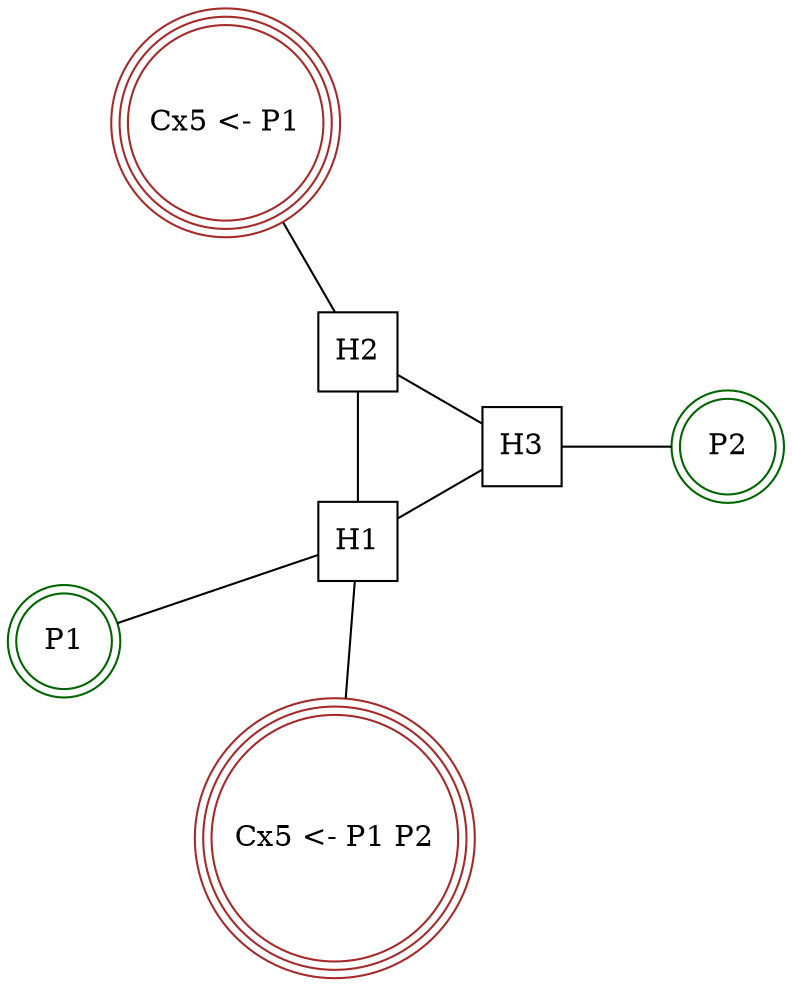 digraph finite_state_machine {
	layout="circo"
	edge [ arrowhead=none ];

	subgraph hubs { // all hubs should be listed here
		// hub nodes should follow format H + index 
		rank=min
		node [shape = square];
		H1; H2; H3;
		
		H2 -> H1
		H3 -> H1
		H3 -> H2
	}

	subgraph producers { // all producers are listed here
		// producer nodes should follow format P + index
		node [shape = doublecircle, color = darkgreen, rank = 2];
		P1; P2;

		P1 -> H1
		P2 -> H3
	}

	subgraph consumers { // all consumer clusters are lister here
		// consumer cluster nodes should follow format C + index
		// the label for consumer cluster should follow format:
		// 		Cx<number of consumers> <- <producer id> [<producer id>, ...]
		node [shape = circle, peripheries=3, color = brown, width=1];
		C1 [label = "Cx5 <- P1"]
		C2 [label = "Cx5 <- P1 P2"]

		C1 -> H2 
		C2 -> H1 
	}
}
